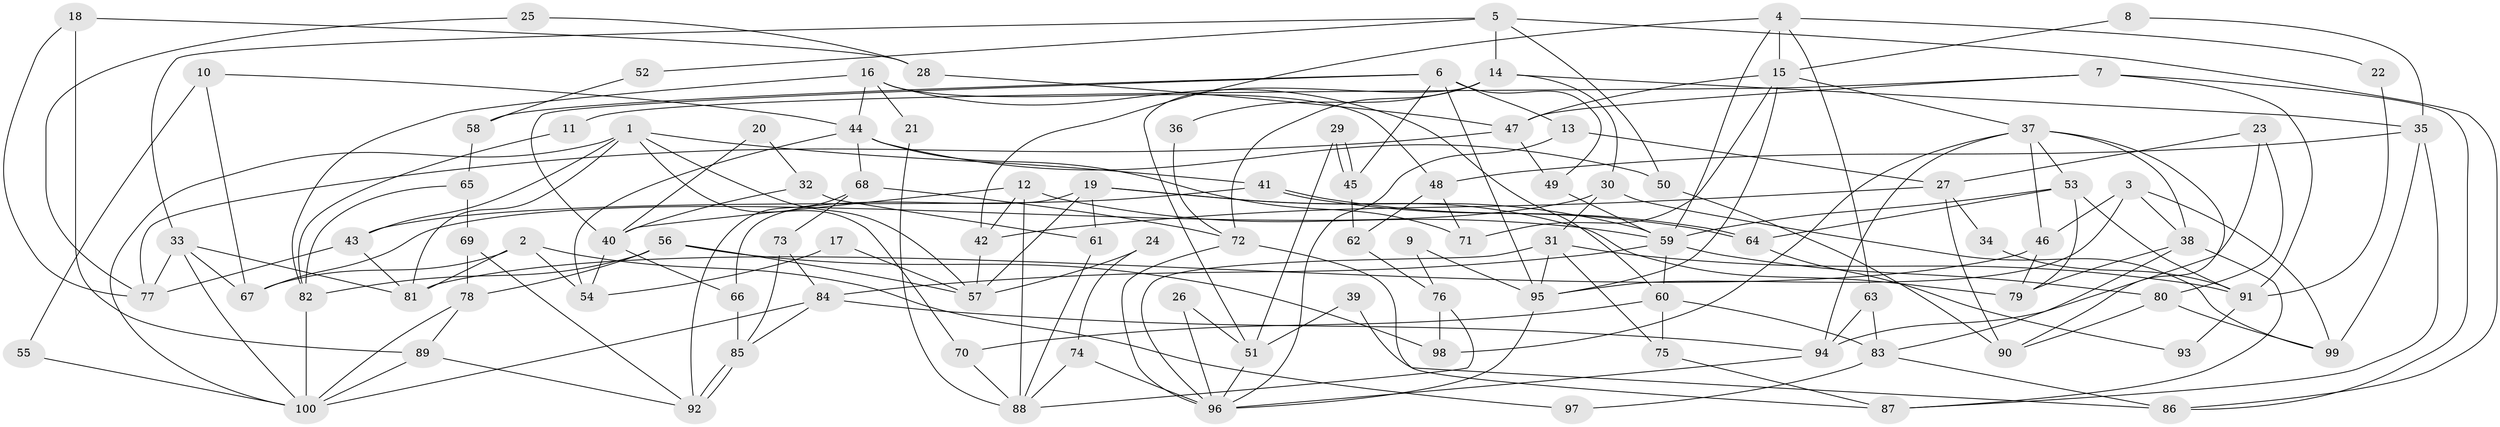 // Generated by graph-tools (version 1.1) at 2025/11/02/21/25 10:11:14]
// undirected, 100 vertices, 200 edges
graph export_dot {
graph [start="1"]
  node [color=gray90,style=filled];
  1;
  2;
  3;
  4;
  5;
  6;
  7;
  8;
  9;
  10;
  11;
  12;
  13;
  14;
  15;
  16;
  17;
  18;
  19;
  20;
  21;
  22;
  23;
  24;
  25;
  26;
  27;
  28;
  29;
  30;
  31;
  32;
  33;
  34;
  35;
  36;
  37;
  38;
  39;
  40;
  41;
  42;
  43;
  44;
  45;
  46;
  47;
  48;
  49;
  50;
  51;
  52;
  53;
  54;
  55;
  56;
  57;
  58;
  59;
  60;
  61;
  62;
  63;
  64;
  65;
  66;
  67;
  68;
  69;
  70;
  71;
  72;
  73;
  74;
  75;
  76;
  77;
  78;
  79;
  80;
  81;
  82;
  83;
  84;
  85;
  86;
  87;
  88;
  89;
  90;
  91;
  92;
  93;
  94;
  95;
  96;
  97;
  98;
  99;
  100;
  1 -- 100;
  1 -- 43;
  1 -- 41;
  1 -- 57;
  1 -- 70;
  1 -- 81;
  2 -- 67;
  2 -- 81;
  2 -- 54;
  2 -- 97;
  3 -- 38;
  3 -- 46;
  3 -- 95;
  3 -- 99;
  4 -- 59;
  4 -- 15;
  4 -- 22;
  4 -- 42;
  4 -- 63;
  5 -- 86;
  5 -- 33;
  5 -- 14;
  5 -- 50;
  5 -- 52;
  6 -- 95;
  6 -- 13;
  6 -- 40;
  6 -- 45;
  6 -- 49;
  6 -- 58;
  7 -- 91;
  7 -- 47;
  7 -- 11;
  7 -- 86;
  8 -- 35;
  8 -- 15;
  9 -- 95;
  9 -- 76;
  10 -- 44;
  10 -- 67;
  10 -- 55;
  11 -- 82;
  12 -- 59;
  12 -- 42;
  12 -- 40;
  12 -- 88;
  13 -- 96;
  13 -- 27;
  14 -- 35;
  14 -- 30;
  14 -- 36;
  14 -- 51;
  14 -- 72;
  15 -- 95;
  15 -- 47;
  15 -- 37;
  15 -- 71;
  16 -- 44;
  16 -- 48;
  16 -- 21;
  16 -- 60;
  16 -- 82;
  17 -- 54;
  17 -- 57;
  18 -- 89;
  18 -- 77;
  18 -- 28;
  19 -- 57;
  19 -- 59;
  19 -- 61;
  19 -- 66;
  19 -- 79;
  20 -- 32;
  20 -- 40;
  21 -- 88;
  22 -- 91;
  23 -- 80;
  23 -- 94;
  23 -- 27;
  24 -- 74;
  24 -- 57;
  25 -- 28;
  25 -- 77;
  26 -- 96;
  26 -- 51;
  27 -- 90;
  27 -- 34;
  27 -- 42;
  28 -- 47;
  29 -- 51;
  29 -- 45;
  29 -- 45;
  30 -- 31;
  30 -- 67;
  30 -- 99;
  31 -- 96;
  31 -- 95;
  31 -- 75;
  31 -- 91;
  32 -- 40;
  32 -- 61;
  33 -- 100;
  33 -- 81;
  33 -- 67;
  33 -- 77;
  34 -- 91;
  35 -- 87;
  35 -- 99;
  35 -- 48;
  36 -- 72;
  37 -- 90;
  37 -- 38;
  37 -- 46;
  37 -- 53;
  37 -- 94;
  37 -- 98;
  38 -- 87;
  38 -- 79;
  38 -- 83;
  39 -- 51;
  39 -- 86;
  40 -- 54;
  40 -- 66;
  41 -- 64;
  41 -- 64;
  41 -- 43;
  42 -- 57;
  43 -- 81;
  43 -- 77;
  44 -- 54;
  44 -- 71;
  44 -- 50;
  44 -- 68;
  45 -- 62;
  46 -- 79;
  46 -- 81;
  47 -- 49;
  47 -- 77;
  48 -- 62;
  48 -- 71;
  49 -- 59;
  50 -- 90;
  51 -- 96;
  52 -- 58;
  53 -- 79;
  53 -- 59;
  53 -- 64;
  53 -- 91;
  55 -- 100;
  56 -- 78;
  56 -- 57;
  56 -- 82;
  56 -- 98;
  58 -- 65;
  59 -- 60;
  59 -- 80;
  59 -- 84;
  60 -- 83;
  60 -- 70;
  60 -- 75;
  61 -- 88;
  62 -- 76;
  63 -- 94;
  63 -- 83;
  64 -- 93;
  65 -- 82;
  65 -- 69;
  66 -- 85;
  68 -- 73;
  68 -- 72;
  68 -- 92;
  69 -- 78;
  69 -- 92;
  70 -- 88;
  72 -- 87;
  72 -- 96;
  73 -- 84;
  73 -- 85;
  74 -- 88;
  74 -- 96;
  75 -- 87;
  76 -- 88;
  76 -- 98;
  78 -- 89;
  78 -- 100;
  80 -- 99;
  80 -- 90;
  82 -- 100;
  83 -- 86;
  83 -- 97;
  84 -- 85;
  84 -- 94;
  84 -- 100;
  85 -- 92;
  85 -- 92;
  89 -- 100;
  89 -- 92;
  91 -- 93;
  94 -- 96;
  95 -- 96;
}
